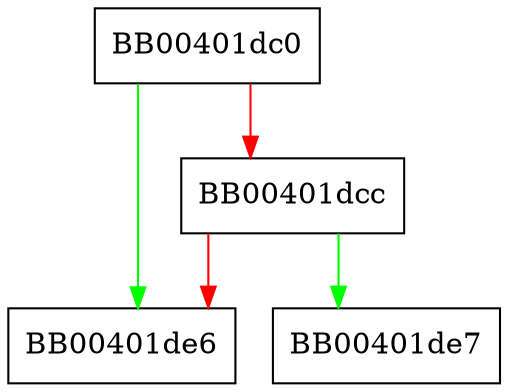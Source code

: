 digraph fini {
  node [shape="box"];
  graph [splines=ortho];
  BB00401dc0 -> BB00401de6 [color="green"];
  BB00401dc0 -> BB00401dcc [color="red"];
  BB00401dcc -> BB00401de7 [color="green"];
  BB00401dcc -> BB00401de6 [color="red"];
}